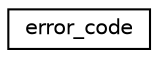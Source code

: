 digraph "Graphical Class Hierarchy"
{
  edge [fontname="Helvetica",fontsize="10",labelfontname="Helvetica",labelfontsize="10"];
  node [fontname="Helvetica",fontsize="10",shape=record];
  rankdir="LR";
  Node1 [label="error_code",height=0.2,width=0.4,color="black", fillcolor="white", style="filled",URL="$classerror__code.html"];
}

